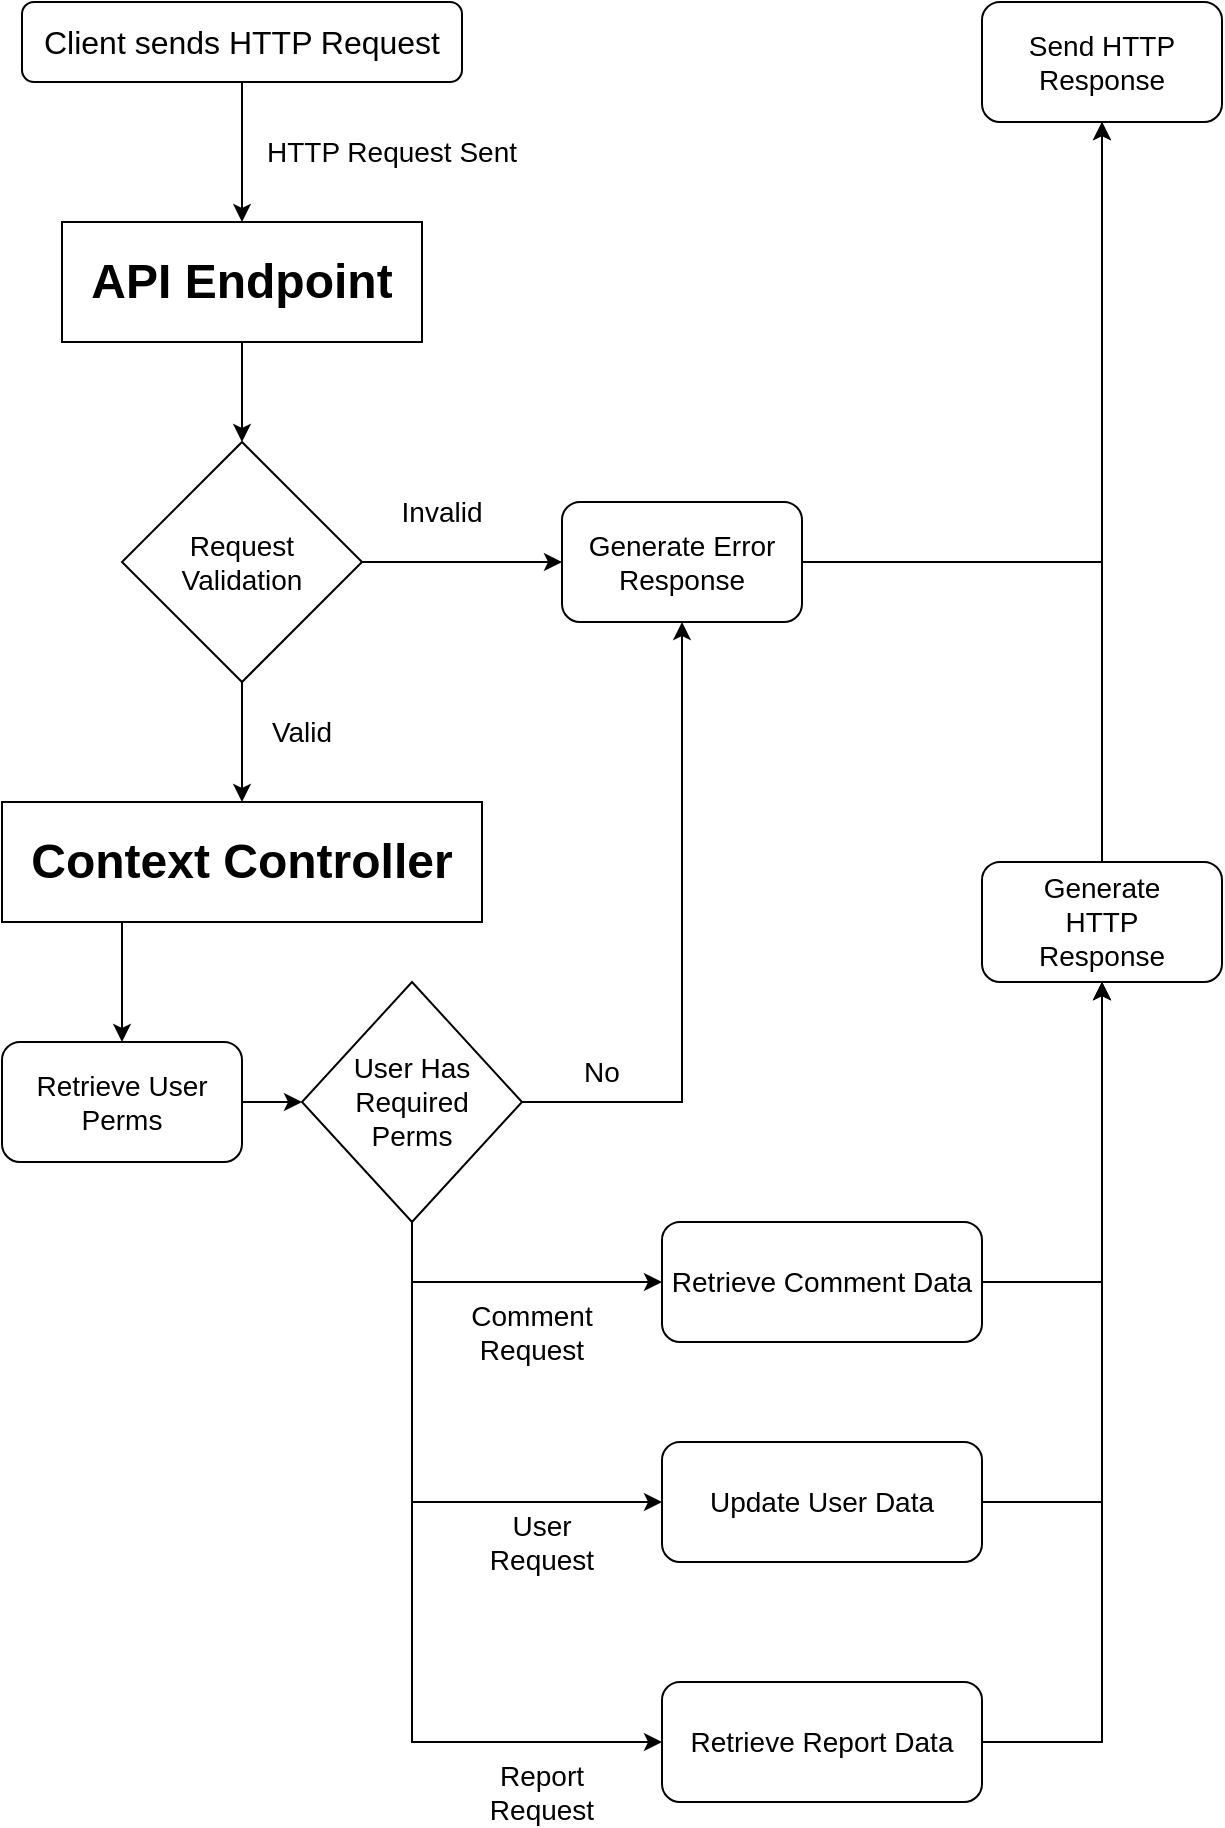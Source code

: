 <mxfile version="20.5.3" type="device"><diagram id="_ufS980VLF8vQTYnq4Q3" name="Page-1"><mxGraphModel dx="1220" dy="1117" grid="1" gridSize="10" guides="1" tooltips="1" connect="1" arrows="1" fold="1" page="1" pageScale="1" pageWidth="850" pageHeight="1100" math="0" shadow="0"><root><mxCell id="0"/><mxCell id="1" parent="0"/><mxCell id="2_XYrI6cmjqNORAOZBC0-1" value="" style="rounded=1;whiteSpace=wrap;html=1;" vertex="1" parent="1"><mxGeometry x="130" y="40" width="220" height="40" as="geometry"/></mxCell><mxCell id="2_XYrI6cmjqNORAOZBC0-11" style="edgeStyle=orthogonalEdgeStyle;rounded=0;orthogonalLoop=1;jettySize=auto;html=1;exitX=0.5;exitY=1;exitDx=0;exitDy=0;entryX=0.5;entryY=0;entryDx=0;entryDy=0;" edge="1" parent="1" source="2_XYrI6cmjqNORAOZBC0-2" target="2_XYrI6cmjqNORAOZBC0-10"><mxGeometry relative="1" as="geometry"/></mxCell><mxCell id="2_XYrI6cmjqNORAOZBC0-2" value="Client sends HTTP Request" style="text;html=1;strokeColor=none;fillColor=none;align=center;verticalAlign=middle;whiteSpace=wrap;rounded=0;fontSize=16;" vertex="1" parent="1"><mxGeometry x="130" y="40" width="220" height="40" as="geometry"/></mxCell><mxCell id="2_XYrI6cmjqNORAOZBC0-22" style="edgeStyle=orthogonalEdgeStyle;rounded=0;orthogonalLoop=1;jettySize=auto;html=1;exitX=0.5;exitY=1;exitDx=0;exitDy=0;entryX=0.5;entryY=0;entryDx=0;entryDy=0;fontSize=16;" edge="1" parent="1" source="2_XYrI6cmjqNORAOZBC0-10" target="2_XYrI6cmjqNORAOZBC0-19"><mxGeometry relative="1" as="geometry"/></mxCell><mxCell id="2_XYrI6cmjqNORAOZBC0-10" value="" style="rounded=0;whiteSpace=wrap;html=1;" vertex="1" parent="1"><mxGeometry x="150" y="150" width="180" height="60" as="geometry"/></mxCell><mxCell id="2_XYrI6cmjqNORAOZBC0-13" value="&lt;h1&gt;API Endpoint&lt;br&gt;&lt;/h1&gt;" style="text;html=1;strokeColor=none;fillColor=none;spacing=5;spacingTop=-20;whiteSpace=wrap;overflow=hidden;rounded=0;align=center;" vertex="1" parent="1"><mxGeometry x="150" y="160" width="180" height="40" as="geometry"/></mxCell><mxCell id="2_XYrI6cmjqNORAOZBC0-14" value="HTTP Request Sent" style="text;html=1;strokeColor=none;fillColor=none;align=center;verticalAlign=middle;whiteSpace=wrap;rounded=0;fontSize=14;" vertex="1" parent="1"><mxGeometry x="240" y="100" width="150" height="30" as="geometry"/></mxCell><mxCell id="2_XYrI6cmjqNORAOZBC0-39" style="edgeStyle=orthogonalEdgeStyle;rounded=0;orthogonalLoop=1;jettySize=auto;html=1;exitX=0.5;exitY=1;exitDx=0;exitDy=0;fontSize=14;" edge="1" parent="1" source="2_XYrI6cmjqNORAOZBC0-15" target="2_XYrI6cmjqNORAOZBC0-38"><mxGeometry relative="1" as="geometry"><Array as="points"><mxPoint x="180" y="500"/></Array></mxGeometry></mxCell><mxCell id="2_XYrI6cmjqNORAOZBC0-15" value="" style="rounded=0;whiteSpace=wrap;html=1;fontSize=16;" vertex="1" parent="1"><mxGeometry x="120" y="440" width="240" height="60" as="geometry"/></mxCell><mxCell id="2_XYrI6cmjqNORAOZBC0-16" value="&lt;h1&gt;Context Controller&lt;br&gt;&lt;/h1&gt;" style="text;html=1;strokeColor=none;fillColor=none;spacing=5;spacingTop=-20;whiteSpace=wrap;overflow=hidden;rounded=0;align=center;" vertex="1" parent="1"><mxGeometry x="120" y="450" width="240" height="40" as="geometry"/></mxCell><mxCell id="2_XYrI6cmjqNORAOZBC0-23" style="edgeStyle=orthogonalEdgeStyle;rounded=0;orthogonalLoop=1;jettySize=auto;html=1;exitX=0.5;exitY=1;exitDx=0;exitDy=0;entryX=0.5;entryY=0;entryDx=0;entryDy=0;fontSize=16;" edge="1" parent="1" source="2_XYrI6cmjqNORAOZBC0-19" target="2_XYrI6cmjqNORAOZBC0-15"><mxGeometry relative="1" as="geometry"/></mxCell><mxCell id="2_XYrI6cmjqNORAOZBC0-28" style="edgeStyle=orthogonalEdgeStyle;rounded=0;orthogonalLoop=1;jettySize=auto;html=1;exitX=1;exitY=0.5;exitDx=0;exitDy=0;fontSize=14;" edge="1" parent="1" source="2_XYrI6cmjqNORAOZBC0-19" target="2_XYrI6cmjqNORAOZBC0-26"><mxGeometry relative="1" as="geometry"/></mxCell><mxCell id="2_XYrI6cmjqNORAOZBC0-19" value="" style="rhombus;whiteSpace=wrap;html=1;fontSize=16;" vertex="1" parent="1"><mxGeometry x="180" y="260" width="120" height="120" as="geometry"/></mxCell><mxCell id="2_XYrI6cmjqNORAOZBC0-24" value="Valid" style="text;html=1;strokeColor=none;fillColor=none;align=center;verticalAlign=middle;whiteSpace=wrap;rounded=0;fontSize=14;" vertex="1" parent="1"><mxGeometry x="240" y="390" width="60" height="30" as="geometry"/></mxCell><mxCell id="2_XYrI6cmjqNORAOZBC0-25" value="&lt;div&gt;Request&lt;/div&gt;&lt;div&gt;Validation&lt;br&gt;&lt;/div&gt;" style="text;html=1;strokeColor=none;fillColor=none;align=center;verticalAlign=middle;whiteSpace=wrap;rounded=0;fontSize=14;" vertex="1" parent="1"><mxGeometry x="200" y="290" width="80" height="60" as="geometry"/></mxCell><mxCell id="2_XYrI6cmjqNORAOZBC0-29" style="edgeStyle=orthogonalEdgeStyle;rounded=0;orthogonalLoop=1;jettySize=auto;html=1;exitX=1;exitY=0.5;exitDx=0;exitDy=0;entryX=0.5;entryY=1;entryDx=0;entryDy=0;fontSize=14;" edge="1" parent="1" source="2_XYrI6cmjqNORAOZBC0-26" target="2_XYrI6cmjqNORAOZBC0-27"><mxGeometry relative="1" as="geometry"/></mxCell><mxCell id="2_XYrI6cmjqNORAOZBC0-26" value="&lt;div&gt;Generate Error&lt;/div&gt;&lt;div&gt;Response&lt;br&gt;&lt;/div&gt;" style="rounded=1;whiteSpace=wrap;html=1;fontSize=14;" vertex="1" parent="1"><mxGeometry x="400" y="290" width="120" height="60" as="geometry"/></mxCell><mxCell id="2_XYrI6cmjqNORAOZBC0-27" value="Send HTTP Response" style="rounded=1;whiteSpace=wrap;html=1;fontSize=14;" vertex="1" parent="1"><mxGeometry x="610" y="40" width="120" height="60" as="geometry"/></mxCell><mxCell id="2_XYrI6cmjqNORAOZBC0-47" style="edgeStyle=orthogonalEdgeStyle;rounded=0;orthogonalLoop=1;jettySize=auto;html=1;exitX=1;exitY=0.5;exitDx=0;exitDy=0;entryX=0;entryY=0.5;entryDx=0;entryDy=0;fontSize=14;" edge="1" parent="1" source="2_XYrI6cmjqNORAOZBC0-38" target="2_XYrI6cmjqNORAOZBC0-44"><mxGeometry relative="1" as="geometry"/></mxCell><mxCell id="2_XYrI6cmjqNORAOZBC0-38" value="&lt;div&gt;Retrieve User&lt;/div&gt;&lt;div&gt;Perms&lt;br&gt;&lt;/div&gt;" style="rounded=1;whiteSpace=wrap;html=1;fontSize=14;" vertex="1" parent="1"><mxGeometry x="120" y="560" width="120" height="60" as="geometry"/></mxCell><mxCell id="2_XYrI6cmjqNORAOZBC0-52" style="edgeStyle=orthogonalEdgeStyle;rounded=0;orthogonalLoop=1;jettySize=auto;html=1;exitX=1;exitY=0.5;exitDx=0;exitDy=0;entryX=0.5;entryY=1;entryDx=0;entryDy=0;fontSize=14;" edge="1" parent="1" source="2_XYrI6cmjqNORAOZBC0-40" target="2_XYrI6cmjqNORAOZBC0-43"><mxGeometry relative="1" as="geometry"/></mxCell><mxCell id="2_XYrI6cmjqNORAOZBC0-40" value="Retrieve Comment Data" style="rounded=1;whiteSpace=wrap;html=1;fontSize=14;" vertex="1" parent="1"><mxGeometry x="450" y="650" width="160" height="60" as="geometry"/></mxCell><mxCell id="2_XYrI6cmjqNORAOZBC0-56" style="edgeStyle=orthogonalEdgeStyle;rounded=0;orthogonalLoop=1;jettySize=auto;html=1;exitX=1;exitY=0.5;exitDx=0;exitDy=0;entryX=0.5;entryY=1;entryDx=0;entryDy=0;fontSize=14;" edge="1" parent="1" source="2_XYrI6cmjqNORAOZBC0-41" target="2_XYrI6cmjqNORAOZBC0-43"><mxGeometry relative="1" as="geometry"/></mxCell><mxCell id="2_XYrI6cmjqNORAOZBC0-41" value="Update User Data" style="rounded=1;whiteSpace=wrap;html=1;fontSize=14;" vertex="1" parent="1"><mxGeometry x="450" y="760" width="160" height="60" as="geometry"/></mxCell><mxCell id="2_XYrI6cmjqNORAOZBC0-57" style="edgeStyle=orthogonalEdgeStyle;rounded=0;orthogonalLoop=1;jettySize=auto;html=1;exitX=1;exitY=0.5;exitDx=0;exitDy=0;entryX=0.5;entryY=1;entryDx=0;entryDy=0;fontSize=14;" edge="1" parent="1" source="2_XYrI6cmjqNORAOZBC0-42" target="2_XYrI6cmjqNORAOZBC0-43"><mxGeometry relative="1" as="geometry"/></mxCell><mxCell id="2_XYrI6cmjqNORAOZBC0-42" value="Retrieve Report Data" style="rounded=1;whiteSpace=wrap;html=1;fontSize=14;" vertex="1" parent="1"><mxGeometry x="450" y="880" width="160" height="60" as="geometry"/></mxCell><mxCell id="2_XYrI6cmjqNORAOZBC0-53" style="edgeStyle=orthogonalEdgeStyle;rounded=0;orthogonalLoop=1;jettySize=auto;html=1;exitX=0.5;exitY=0;exitDx=0;exitDy=0;entryX=0.5;entryY=1;entryDx=0;entryDy=0;fontSize=14;" edge="1" parent="1" source="2_XYrI6cmjqNORAOZBC0-43" target="2_XYrI6cmjqNORAOZBC0-27"><mxGeometry relative="1" as="geometry"/></mxCell><mxCell id="2_XYrI6cmjqNORAOZBC0-43" value="" style="rounded=1;whiteSpace=wrap;html=1;fontSize=14;" vertex="1" parent="1"><mxGeometry x="610" y="470" width="120" height="60" as="geometry"/></mxCell><mxCell id="2_XYrI6cmjqNORAOZBC0-48" style="edgeStyle=orthogonalEdgeStyle;rounded=0;orthogonalLoop=1;jettySize=auto;html=1;exitX=1;exitY=0.5;exitDx=0;exitDy=0;fontSize=14;" edge="1" parent="1" source="2_XYrI6cmjqNORAOZBC0-44" target="2_XYrI6cmjqNORAOZBC0-26"><mxGeometry relative="1" as="geometry"/></mxCell><mxCell id="2_XYrI6cmjqNORAOZBC0-49" style="edgeStyle=orthogonalEdgeStyle;rounded=0;orthogonalLoop=1;jettySize=auto;html=1;exitX=0.5;exitY=1;exitDx=0;exitDy=0;entryX=0;entryY=0.5;entryDx=0;entryDy=0;fontSize=14;" edge="1" parent="1" source="2_XYrI6cmjqNORAOZBC0-44" target="2_XYrI6cmjqNORAOZBC0-40"><mxGeometry relative="1" as="geometry"/></mxCell><mxCell id="2_XYrI6cmjqNORAOZBC0-50" style="edgeStyle=orthogonalEdgeStyle;rounded=0;orthogonalLoop=1;jettySize=auto;html=1;exitX=0.5;exitY=1;exitDx=0;exitDy=0;entryX=0;entryY=0.5;entryDx=0;entryDy=0;fontSize=14;" edge="1" parent="1" source="2_XYrI6cmjqNORAOZBC0-44" target="2_XYrI6cmjqNORAOZBC0-41"><mxGeometry relative="1" as="geometry"/></mxCell><mxCell id="2_XYrI6cmjqNORAOZBC0-51" style="edgeStyle=orthogonalEdgeStyle;rounded=0;orthogonalLoop=1;jettySize=auto;html=1;exitX=0.5;exitY=1;exitDx=0;exitDy=0;entryX=0;entryY=0.5;entryDx=0;entryDy=0;fontSize=14;" edge="1" parent="1" source="2_XYrI6cmjqNORAOZBC0-44" target="2_XYrI6cmjqNORAOZBC0-42"><mxGeometry relative="1" as="geometry"/></mxCell><mxCell id="2_XYrI6cmjqNORAOZBC0-44" value="&lt;div&gt;User Has&lt;/div&gt;&lt;div&gt;Required&lt;/div&gt;&lt;div&gt;Perms&lt;/div&gt;" style="rhombus;whiteSpace=wrap;html=1;fontSize=14;" vertex="1" parent="1"><mxGeometry x="270" y="530" width="110" height="120" as="geometry"/></mxCell><mxCell id="2_XYrI6cmjqNORAOZBC0-58" value="No" style="text;html=1;strokeColor=none;fillColor=none;align=center;verticalAlign=middle;whiteSpace=wrap;rounded=0;fontSize=14;" vertex="1" parent="1"><mxGeometry x="390" y="560" width="60" height="30" as="geometry"/></mxCell><mxCell id="2_XYrI6cmjqNORAOZBC0-59" value="Invalid" style="text;html=1;strokeColor=none;fillColor=none;align=center;verticalAlign=middle;whiteSpace=wrap;rounded=0;fontSize=14;" vertex="1" parent="1"><mxGeometry x="310" y="280" width="60" height="30" as="geometry"/></mxCell><mxCell id="2_XYrI6cmjqNORAOZBC0-60" value="&lt;div&gt;Comment&lt;/div&gt;&lt;div&gt;Request&lt;br&gt;&lt;/div&gt;" style="text;html=1;strokeColor=none;fillColor=none;align=center;verticalAlign=middle;whiteSpace=wrap;rounded=0;fontSize=14;" vertex="1" parent="1"><mxGeometry x="330" y="690" width="110" height="30" as="geometry"/></mxCell><mxCell id="2_XYrI6cmjqNORAOZBC0-61" value="&lt;div&gt;User &lt;br&gt;&lt;/div&gt;&lt;div&gt;Request&lt;/div&gt;" style="text;html=1;strokeColor=none;fillColor=none;align=center;verticalAlign=middle;whiteSpace=wrap;rounded=0;fontSize=14;" vertex="1" parent="1"><mxGeometry x="340" y="790" width="100" height="40" as="geometry"/></mxCell><mxCell id="2_XYrI6cmjqNORAOZBC0-62" value="&lt;div&gt;Report&lt;/div&gt;&lt;div&gt;Request&lt;br&gt;&lt;/div&gt;" style="text;html=1;strokeColor=none;fillColor=none;align=center;verticalAlign=middle;whiteSpace=wrap;rounded=0;fontSize=14;" vertex="1" parent="1"><mxGeometry x="360" y="920" width="60" height="30" as="geometry"/></mxCell><mxCell id="2_XYrI6cmjqNORAOZBC0-63" value="&lt;div&gt;Generate HTTP&lt;/div&gt;&lt;div&gt;Response&lt;br&gt;&lt;/div&gt;" style="text;html=1;strokeColor=none;fillColor=none;align=center;verticalAlign=middle;whiteSpace=wrap;rounded=0;fontSize=14;" vertex="1" parent="1"><mxGeometry x="640" y="485" width="60" height="30" as="geometry"/></mxCell></root></mxGraphModel></diagram></mxfile>